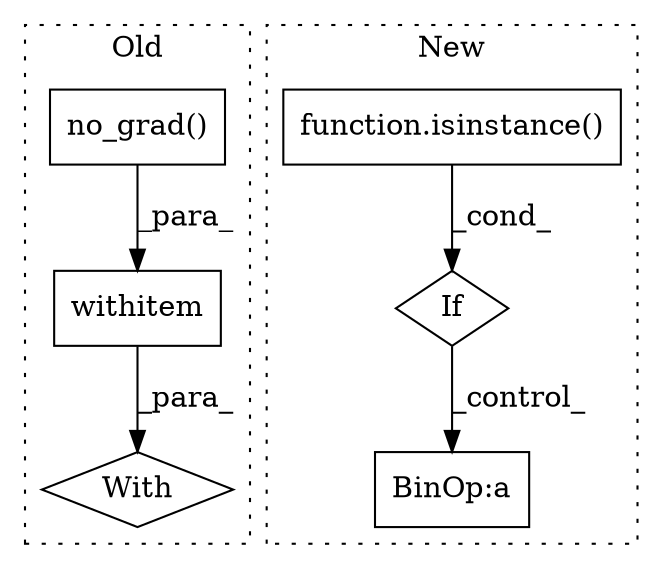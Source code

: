 digraph G {
subgraph cluster0 {
1 [label="no_grad()" a="75" s="611" l="15" shape="box"];
5 [label="With" a="39" s="606,616" l="5,20" shape="diamond"];
6 [label="withitem" a="49" s="611" l="5" shape="box"];
label = "Old";
style="dotted";
}
subgraph cluster1 {
2 [label="function.isinstance()" a="75" s="420,455" l="11,1" shape="box"];
3 [label="If" a="96" s="553" l="3" shape="diamond"];
4 [label="BinOp:a" a="82" s="604" l="3" shape="box"];
label = "New";
style="dotted";
}
1 -> 6 [label="_para_"];
2 -> 3 [label="_cond_"];
3 -> 4 [label="_control_"];
6 -> 5 [label="_para_"];
}